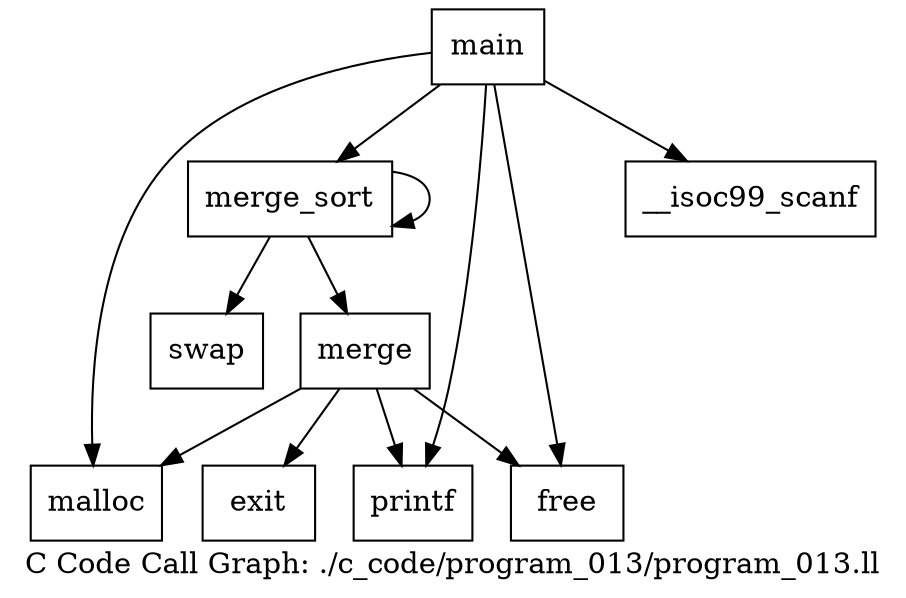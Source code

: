 digraph "C Code Call Graph: ./c_code/program_013/program_013.ll" {
	label="C Code Call Graph: ./c_code/program_013/program_013.ll";

	Node0x5639792777a0 [shape=record,label="{swap}"];
	Node0x56397927b200 [shape=record,label="{merge}"];
	Node0x56397927b200 -> Node0x56397927b280;
	Node0x56397927b200 -> Node0x56397927b300;
	Node0x56397927b200 -> Node0x56397927b380;
	Node0x56397927b200 -> Node0x56397927b4b0;
	Node0x56397927b280 [shape=record,label="{malloc}"];
	Node0x56397927b300 [shape=record,label="{printf}"];
	Node0x56397927b380 [shape=record,label="{exit}"];
	Node0x56397927b4b0 [shape=record,label="{free}"];
	Node0x563979280630 [shape=record,label="{merge_sort}"];
	Node0x563979280630 -> Node0x5639792777a0;
	Node0x563979280630 -> Node0x563979280630;
	Node0x563979280630 -> Node0x56397927b200;
	Node0x5639792806e0 [shape=record,label="{main}"];
	Node0x5639792806e0 -> Node0x56397927b300;
	Node0x5639792806e0 -> Node0x563979280760;
	Node0x5639792806e0 -> Node0x56397927b4b0;
	Node0x5639792806e0 -> Node0x56397927b280;
	Node0x5639792806e0 -> Node0x563979280630;
	Node0x563979280760 [shape=record,label="{__isoc99_scanf}"];
}
